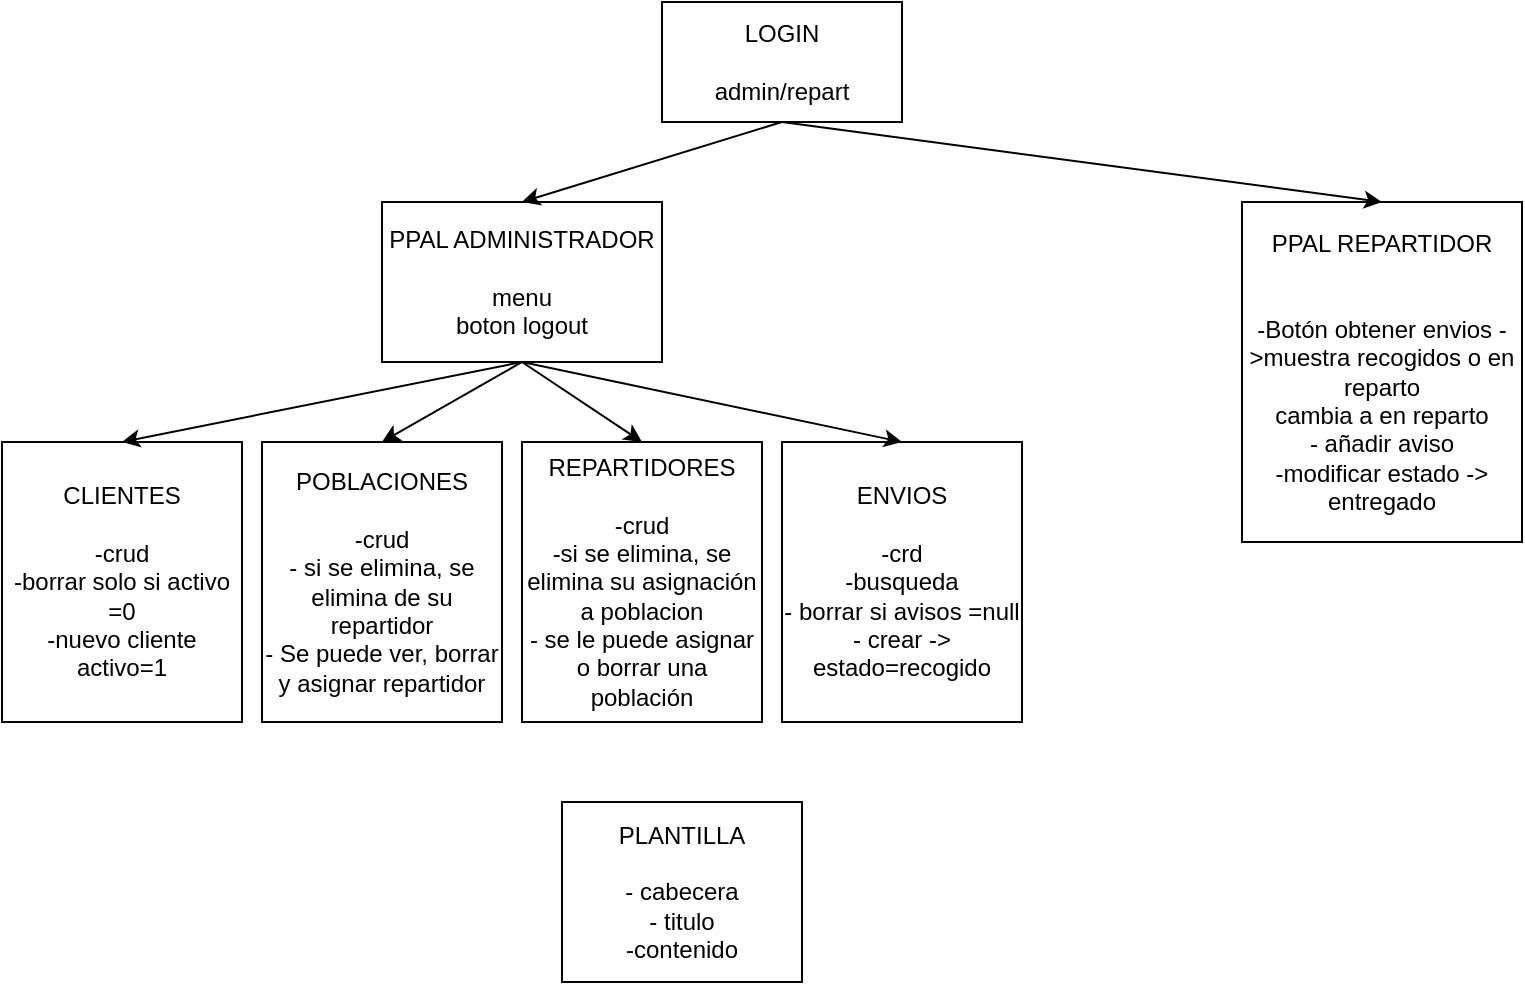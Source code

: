 <mxfile version="20.8.1"><diagram id="dkzZ7dNs5Glgp0zjGsfZ" name="Página-1"><mxGraphModel dx="880" dy="437" grid="1" gridSize="10" guides="1" tooltips="1" connect="1" arrows="1" fold="1" page="1" pageScale="1" pageWidth="827" pageHeight="1169" math="0" shadow="0"><root><mxCell id="0"/><mxCell id="1" parent="0"/><mxCell id="1joXoVN6xGaV_hzmeyIh-1" value="&lt;div&gt;LOGIN&lt;/div&gt;&lt;div&gt;&lt;br&gt;&lt;/div&gt;&lt;div&gt;admin/repart&lt;br&gt;&lt;/div&gt;" style="rounded=0;whiteSpace=wrap;html=1;" vertex="1" parent="1"><mxGeometry x="340" y="30" width="120" height="60" as="geometry"/></mxCell><mxCell id="1joXoVN6xGaV_hzmeyIh-2" value="&lt;div&gt;PPAL ADMINISTRADOR&lt;/div&gt;&lt;div&gt;&lt;br&gt;&lt;/div&gt;&lt;div&gt;menu&lt;/div&gt;&lt;div&gt;boton logout&lt;br&gt;&lt;/div&gt;" style="rounded=0;whiteSpace=wrap;html=1;" vertex="1" parent="1"><mxGeometry x="200" y="130" width="140" height="80" as="geometry"/></mxCell><mxCell id="1joXoVN6xGaV_hzmeyIh-3" value="&lt;div&gt;CLIENTES&lt;/div&gt;&lt;div&gt;&lt;br&gt;&lt;/div&gt;&lt;div&gt;-crud&lt;/div&gt;&lt;div&gt;-borrar solo si activo =0&lt;/div&gt;&lt;div&gt;-nuevo cliente activo=1&lt;br&gt;&lt;/div&gt;" style="rounded=0;whiteSpace=wrap;html=1;" vertex="1" parent="1"><mxGeometry x="10" y="250" width="120" height="140" as="geometry"/></mxCell><mxCell id="1joXoVN6xGaV_hzmeyIh-4" value="&lt;div&gt;POBLACIONES&lt;/div&gt;&lt;div&gt;&lt;br&gt;&lt;/div&gt;&lt;div&gt;-crud&lt;/div&gt;&lt;div&gt;- si se elimina, se elimina de su repartidor&lt;/div&gt;&lt;div&gt;- Se puede ver, borrar y asignar repartidor&lt;br&gt;&lt;/div&gt;" style="rounded=0;whiteSpace=wrap;html=1;" vertex="1" parent="1"><mxGeometry x="140" y="250" width="120" height="140" as="geometry"/></mxCell><mxCell id="1joXoVN6xGaV_hzmeyIh-5" value="&lt;div&gt;REPARTIDORES&lt;/div&gt;&lt;div&gt;&lt;br&gt;&lt;/div&gt;&lt;div&gt;-crud&lt;/div&gt;&lt;div&gt;-si se elimina, se elimina su asignación a poblacion&lt;/div&gt;&lt;div&gt;- se le puede asignar o borrar una población&lt;br&gt;&lt;/div&gt;" style="rounded=0;whiteSpace=wrap;html=1;" vertex="1" parent="1"><mxGeometry x="270" y="250" width="120" height="140" as="geometry"/></mxCell><mxCell id="1joXoVN6xGaV_hzmeyIh-6" value="&lt;div&gt;ENVIOS&lt;/div&gt;&lt;div&gt;&lt;br&gt;&lt;/div&gt;&lt;div&gt;-crd&lt;/div&gt;&lt;div&gt;-busqueda&lt;/div&gt;&lt;div&gt;- borrar si avisos =null&lt;br&gt;&lt;/div&gt;&lt;div&gt;- crear -&amp;gt; estado=recogido&lt;br&gt;&lt;/div&gt;" style="rounded=0;whiteSpace=wrap;html=1;" vertex="1" parent="1"><mxGeometry x="400" y="250" width="120" height="140" as="geometry"/></mxCell><mxCell id="1joXoVN6xGaV_hzmeyIh-7" value="&lt;div&gt;PPAL REPARTIDOR&lt;br&gt;&lt;/div&gt;&lt;div&gt;&lt;br&gt;&lt;/div&gt;&lt;div&gt;&lt;br&gt;&lt;/div&gt;&lt;div&gt;-Botón obtener envios -&amp;gt;muestra recogidos o en reparto&lt;/div&gt;&lt;div&gt;cambia a en reparto&lt;/div&gt;&lt;div&gt;- añadir aviso&lt;/div&gt;&lt;div&gt;-modificar estado -&amp;gt; entregado&lt;br&gt;&lt;/div&gt;" style="rounded=0;whiteSpace=wrap;html=1;" vertex="1" parent="1"><mxGeometry x="630" y="130" width="140" height="170" as="geometry"/></mxCell><mxCell id="1joXoVN6xGaV_hzmeyIh-8" value="" style="endArrow=classic;html=1;rounded=0;exitX=0.5;exitY=1;exitDx=0;exitDy=0;entryX=0.5;entryY=0;entryDx=0;entryDy=0;" edge="1" parent="1" source="1joXoVN6xGaV_hzmeyIh-2" target="1joXoVN6xGaV_hzmeyIh-3"><mxGeometry width="50" height="50" relative="1" as="geometry"><mxPoint x="390" y="260" as="sourcePoint"/><mxPoint x="440" y="210" as="targetPoint"/></mxGeometry></mxCell><mxCell id="1joXoVN6xGaV_hzmeyIh-9" value="" style="endArrow=classic;html=1;rounded=0;entryX=0.5;entryY=0;entryDx=0;entryDy=0;" edge="1" parent="1" target="1joXoVN6xGaV_hzmeyIh-4"><mxGeometry width="50" height="50" relative="1" as="geometry"><mxPoint x="270" y="210" as="sourcePoint"/><mxPoint x="80" y="260" as="targetPoint"/></mxGeometry></mxCell><mxCell id="1joXoVN6xGaV_hzmeyIh-10" value="" style="endArrow=classic;html=1;rounded=0;entryX=0.5;entryY=0;entryDx=0;entryDy=0;" edge="1" parent="1" target="1joXoVN6xGaV_hzmeyIh-5"><mxGeometry width="50" height="50" relative="1" as="geometry"><mxPoint x="270" y="210" as="sourcePoint"/><mxPoint x="90" y="270" as="targetPoint"/></mxGeometry></mxCell><mxCell id="1joXoVN6xGaV_hzmeyIh-11" value="" style="endArrow=classic;html=1;rounded=0;entryX=0.5;entryY=0;entryDx=0;entryDy=0;exitX=0.5;exitY=1;exitDx=0;exitDy=0;" edge="1" parent="1" source="1joXoVN6xGaV_hzmeyIh-2" target="1joXoVN6xGaV_hzmeyIh-6"><mxGeometry width="50" height="50" relative="1" as="geometry"><mxPoint x="280" y="210" as="sourcePoint"/><mxPoint x="100" y="280" as="targetPoint"/></mxGeometry></mxCell><mxCell id="1joXoVN6xGaV_hzmeyIh-12" value="" style="endArrow=classic;html=1;rounded=0;exitX=0.5;exitY=1;exitDx=0;exitDy=0;entryX=0.5;entryY=0;entryDx=0;entryDy=0;" edge="1" parent="1" source="1joXoVN6xGaV_hzmeyIh-1" target="1joXoVN6xGaV_hzmeyIh-2"><mxGeometry width="50" height="50" relative="1" as="geometry"><mxPoint x="310" y="250" as="sourcePoint"/><mxPoint x="110" y="290" as="targetPoint"/></mxGeometry></mxCell><mxCell id="1joXoVN6xGaV_hzmeyIh-13" value="" style="endArrow=classic;html=1;rounded=0;exitX=0.5;exitY=1;exitDx=0;exitDy=0;entryX=0.5;entryY=0;entryDx=0;entryDy=0;" edge="1" parent="1" source="1joXoVN6xGaV_hzmeyIh-1" target="1joXoVN6xGaV_hzmeyIh-7"><mxGeometry width="50" height="50" relative="1" as="geometry"><mxPoint x="320" y="260" as="sourcePoint"/><mxPoint x="120" y="300" as="targetPoint"/></mxGeometry></mxCell><mxCell id="1joXoVN6xGaV_hzmeyIh-14" value="&lt;div&gt;PLANTILLA&lt;/div&gt;&lt;div&gt;&lt;br&gt;&lt;/div&gt;&lt;div&gt;- cabecera&lt;/div&gt;&lt;div&gt;- titulo&lt;/div&gt;&lt;div&gt;-contenido&lt;br&gt;&lt;/div&gt;" style="rounded=0;whiteSpace=wrap;html=1;" vertex="1" parent="1"><mxGeometry x="290" y="430" width="120" height="90" as="geometry"/></mxCell></root></mxGraphModel></diagram></mxfile>